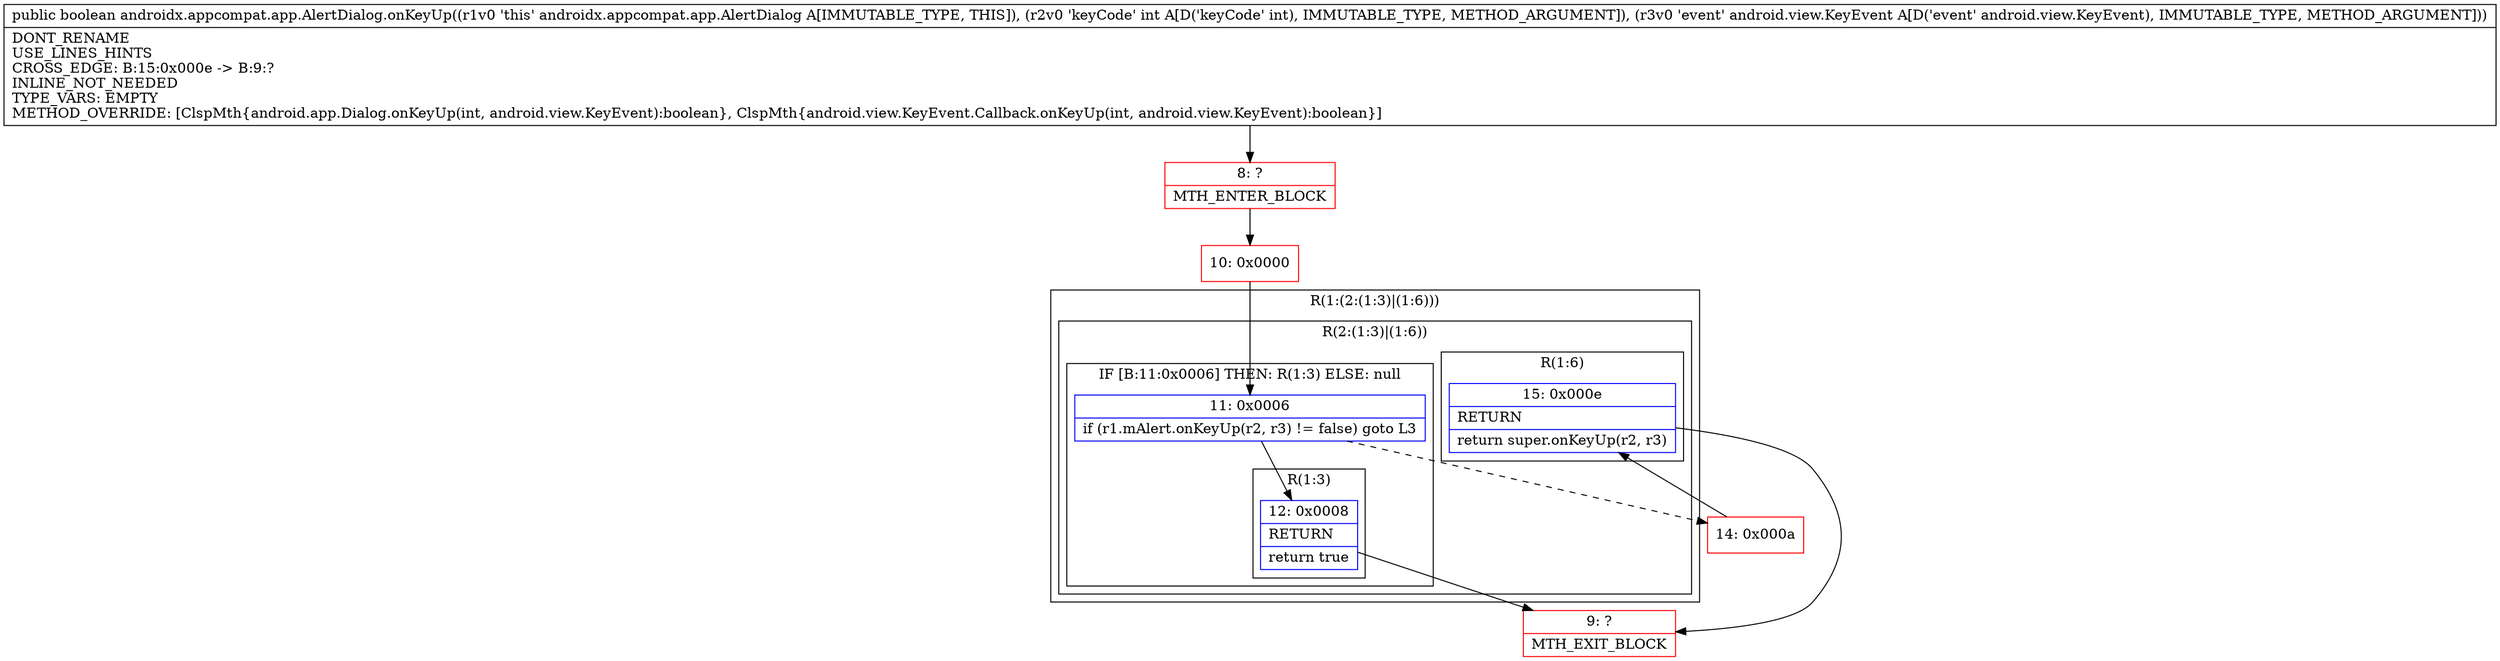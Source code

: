 digraph "CFG forandroidx.appcompat.app.AlertDialog.onKeyUp(ILandroid\/view\/KeyEvent;)Z" {
subgraph cluster_Region_1214109915 {
label = "R(1:(2:(1:3)|(1:6)))";
node [shape=record,color=blue];
subgraph cluster_Region_933143535 {
label = "R(2:(1:3)|(1:6))";
node [shape=record,color=blue];
subgraph cluster_IfRegion_1784705642 {
label = "IF [B:11:0x0006] THEN: R(1:3) ELSE: null";
node [shape=record,color=blue];
Node_11 [shape=record,label="{11\:\ 0x0006|if (r1.mAlert.onKeyUp(r2, r3) != false) goto L3\l}"];
subgraph cluster_Region_1521641950 {
label = "R(1:3)";
node [shape=record,color=blue];
Node_12 [shape=record,label="{12\:\ 0x0008|RETURN\l|return true\l}"];
}
}
subgraph cluster_Region_2081417555 {
label = "R(1:6)";
node [shape=record,color=blue];
Node_15 [shape=record,label="{15\:\ 0x000e|RETURN\l|return super.onKeyUp(r2, r3)\l}"];
}
}
}
Node_8 [shape=record,color=red,label="{8\:\ ?|MTH_ENTER_BLOCK\l}"];
Node_10 [shape=record,color=red,label="{10\:\ 0x0000}"];
Node_9 [shape=record,color=red,label="{9\:\ ?|MTH_EXIT_BLOCK\l}"];
Node_14 [shape=record,color=red,label="{14\:\ 0x000a}"];
MethodNode[shape=record,label="{public boolean androidx.appcompat.app.AlertDialog.onKeyUp((r1v0 'this' androidx.appcompat.app.AlertDialog A[IMMUTABLE_TYPE, THIS]), (r2v0 'keyCode' int A[D('keyCode' int), IMMUTABLE_TYPE, METHOD_ARGUMENT]), (r3v0 'event' android.view.KeyEvent A[D('event' android.view.KeyEvent), IMMUTABLE_TYPE, METHOD_ARGUMENT]))  | DONT_RENAME\lUSE_LINES_HINTS\lCROSS_EDGE: B:15:0x000e \-\> B:9:?\lINLINE_NOT_NEEDED\lTYPE_VARS: EMPTY\lMETHOD_OVERRIDE: [ClspMth\{android.app.Dialog.onKeyUp(int, android.view.KeyEvent):boolean\}, ClspMth\{android.view.KeyEvent.Callback.onKeyUp(int, android.view.KeyEvent):boolean\}]\l}"];
MethodNode -> Node_8;Node_11 -> Node_12;
Node_11 -> Node_14[style=dashed];
Node_12 -> Node_9;
Node_15 -> Node_9;
Node_8 -> Node_10;
Node_10 -> Node_11;
Node_14 -> Node_15;
}

